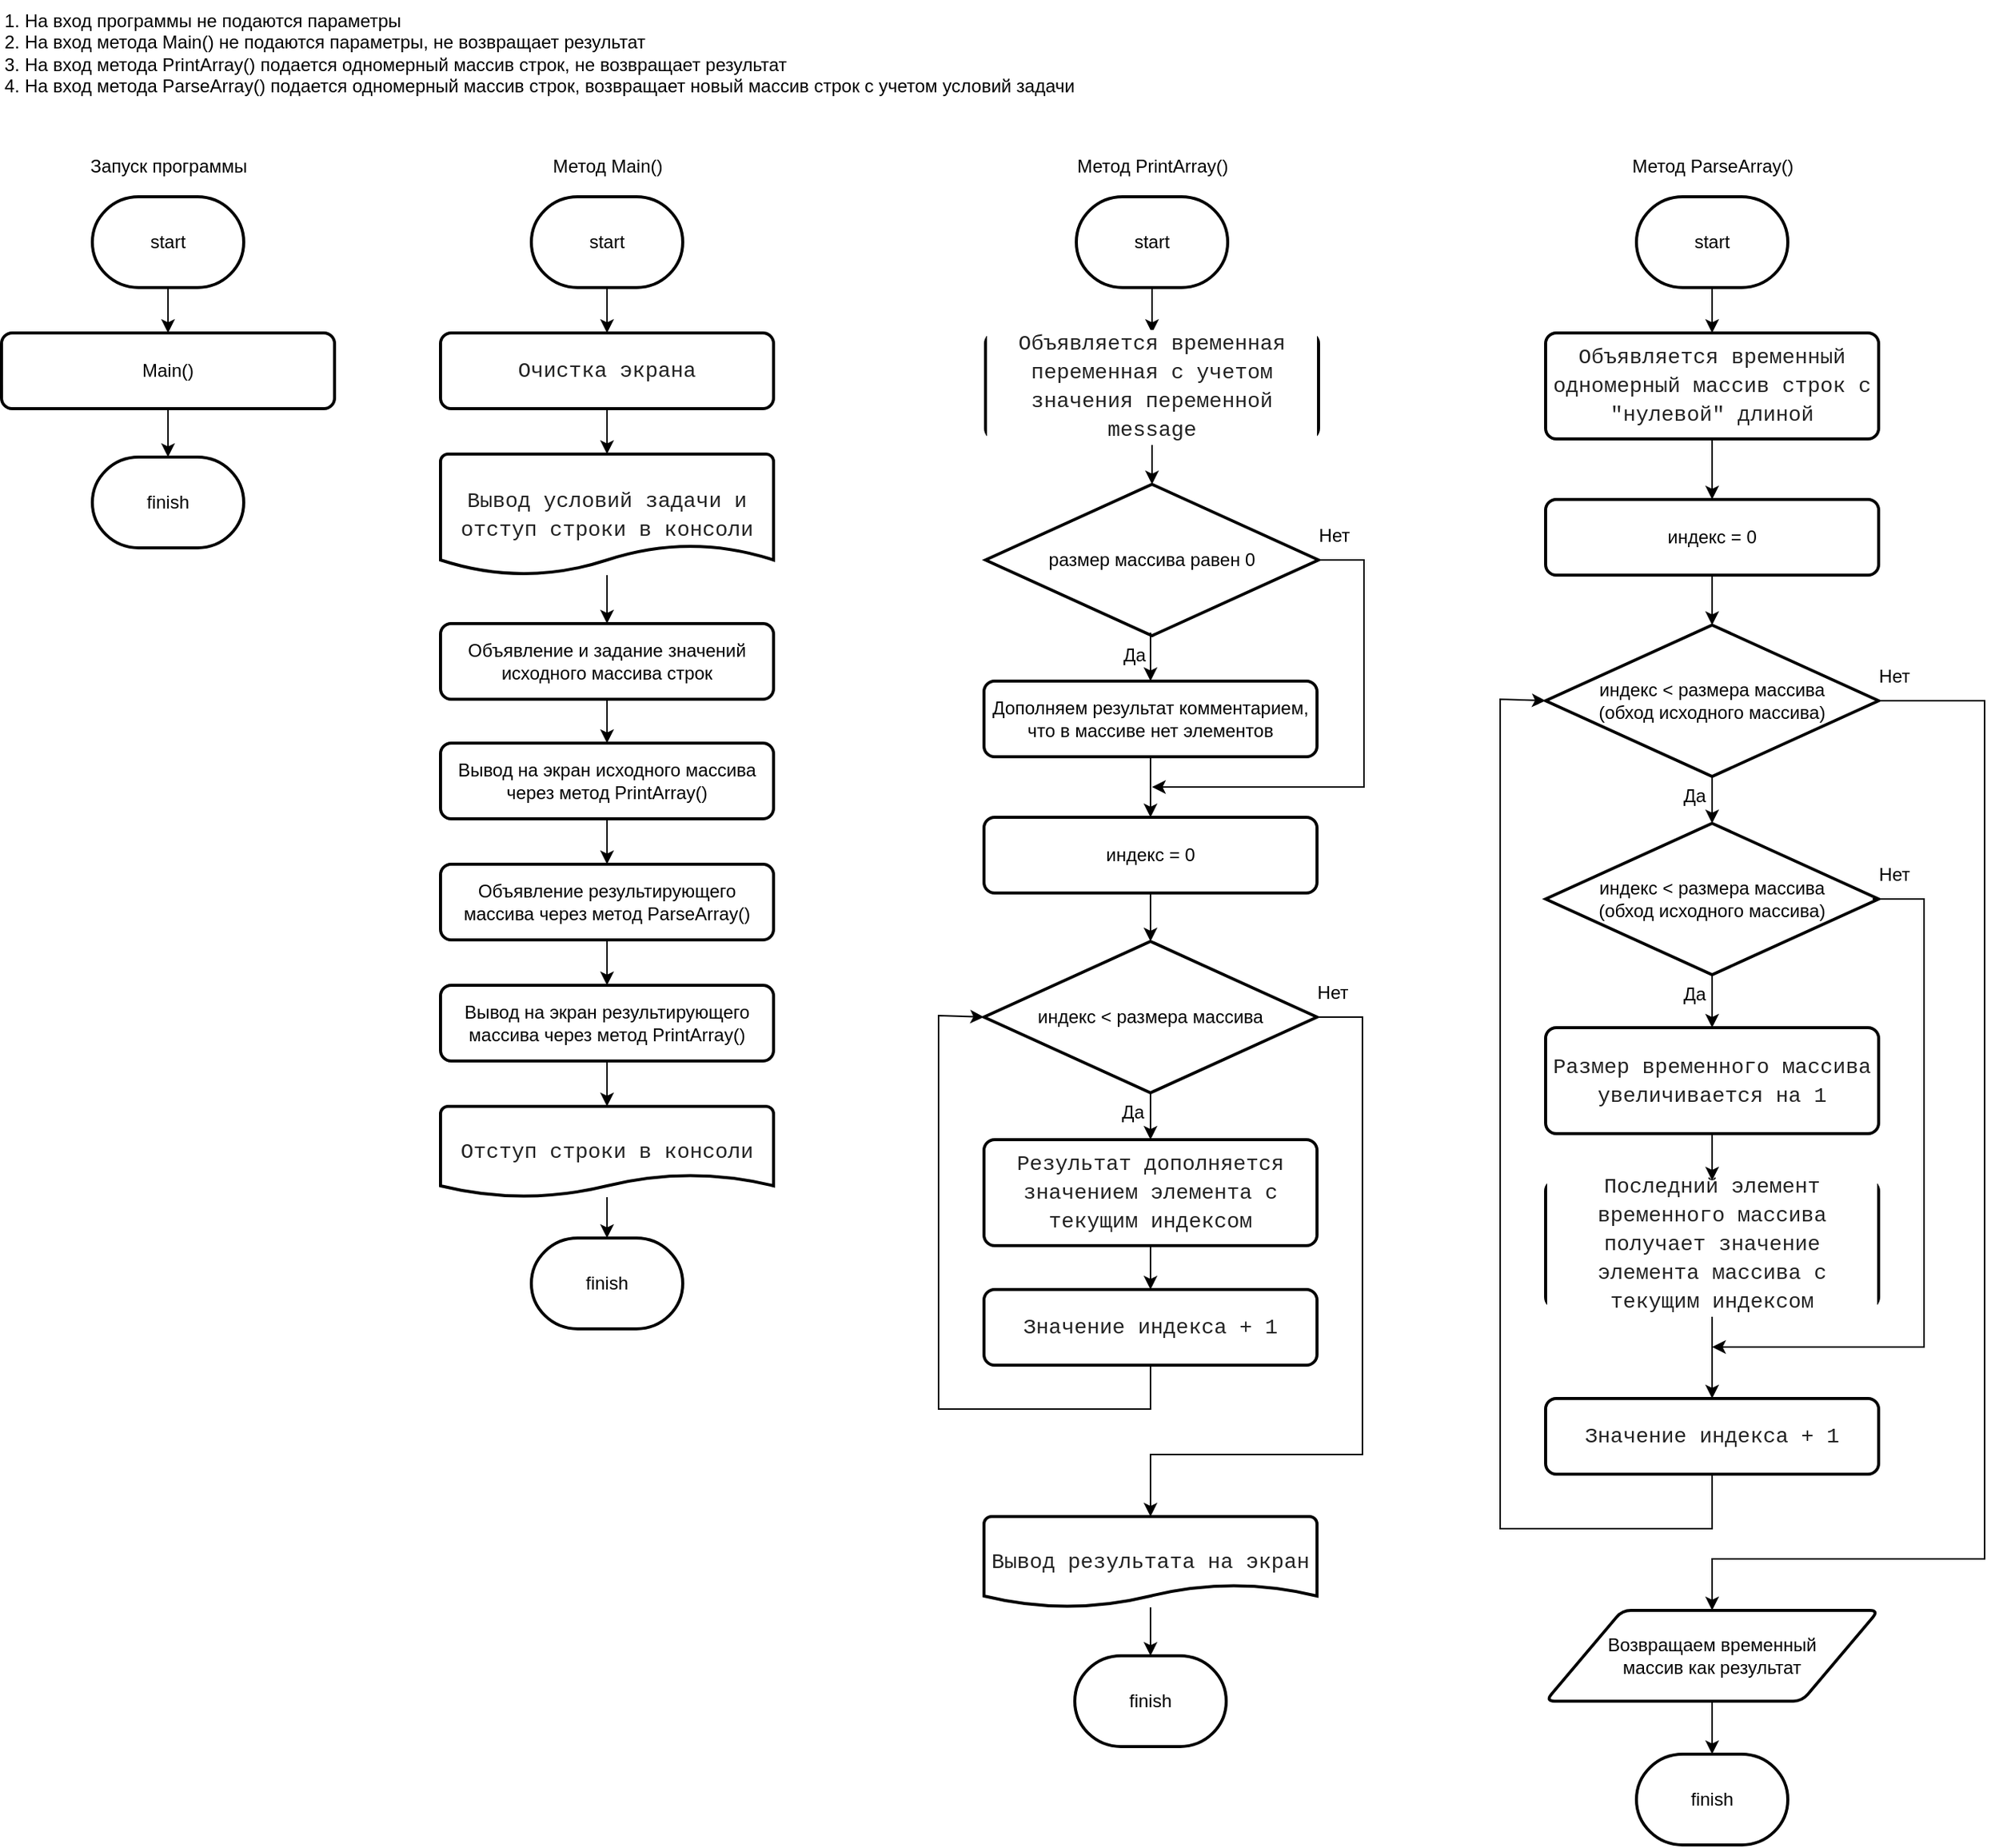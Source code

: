 <mxfile version="20.3.0" type="device"><diagram id="7E80cATUoo6KEwyE4FEr" name="Страница 1"><mxGraphModel dx="2489" dy="2034" grid="1" gridSize="10" guides="1" tooltips="1" connect="1" arrows="1" fold="1" page="1" pageScale="1" pageWidth="827" pageHeight="1169" math="0" shadow="0"><root><mxCell id="0"/><mxCell id="1" parent="0"/><mxCell id="2" value="Запуск программы" style="text;html=1;align=center;verticalAlign=middle;resizable=0;points=[];autosize=1;strokeColor=none;fillColor=none;" parent="1" vertex="1"><mxGeometry x="-740" y="30" width="120" height="20" as="geometry"/></mxCell><mxCell id="6" value="" style="edgeStyle=none;html=1;" parent="1" source="3" target="4" edge="1"><mxGeometry relative="1" as="geometry"/></mxCell><mxCell id="3" value="start" style="strokeWidth=2;html=1;shape=mxgraph.flowchart.terminator;whiteSpace=wrap;" parent="1" vertex="1"><mxGeometry x="-730" y="60" width="100" height="60" as="geometry"/></mxCell><mxCell id="7" value="" style="edgeStyle=none;html=1;" parent="1" source="4" target="5" edge="1"><mxGeometry relative="1" as="geometry"/></mxCell><mxCell id="4" value="Main()" style="rounded=1;whiteSpace=wrap;html=1;absoluteArcSize=1;arcSize=14;strokeWidth=2;" parent="1" vertex="1"><mxGeometry x="-790" y="150" width="220" height="50" as="geometry"/></mxCell><mxCell id="5" value="finish" style="strokeWidth=2;html=1;shape=mxgraph.flowchart.terminator;whiteSpace=wrap;" parent="1" vertex="1"><mxGeometry x="-730" y="232" width="100" height="60" as="geometry"/></mxCell><mxCell id="8" value="Метод Main()" style="text;html=1;align=center;verticalAlign=middle;resizable=0;points=[];autosize=1;strokeColor=none;fillColor=none;" parent="1" vertex="1"><mxGeometry x="-435" y="30" width="90" height="20" as="geometry"/></mxCell><mxCell id="6PQ4T2Z1rZys2nkNBtg_-24" value="" style="edgeStyle=orthogonalEdgeStyle;rounded=0;orthogonalLoop=1;jettySize=auto;html=1;" parent="1" source="10" target="15" edge="1"><mxGeometry relative="1" as="geometry"/></mxCell><mxCell id="10" value="start" style="strokeWidth=2;html=1;shape=mxgraph.flowchart.terminator;whiteSpace=wrap;" parent="1" vertex="1"><mxGeometry x="-440" y="60" width="100" height="60" as="geometry"/></mxCell><mxCell id="13" value="finish" style="strokeWidth=2;html=1;shape=mxgraph.flowchart.terminator;whiteSpace=wrap;" parent="1" vertex="1"><mxGeometry x="-440" y="748" width="100" height="60" as="geometry"/></mxCell><mxCell id="6PQ4T2Z1rZys2nkNBtg_-25" value="" style="edgeStyle=orthogonalEdgeStyle;rounded=0;orthogonalLoop=1;jettySize=auto;html=1;" parent="1" source="15" target="6PQ4T2Z1rZys2nkNBtg_-16" edge="1"><mxGeometry relative="1" as="geometry"/></mxCell><mxCell id="15" value="&lt;div style=&quot;background-color: rgb(255 , 255 , 255) ; font-family: &amp;quot;consolas&amp;quot; , &amp;quot;courier new&amp;quot; , monospace ; font-size: 14px ; line-height: 19px&quot;&gt;&lt;font color=&quot;#222222&quot;&gt;Очистка экрана&lt;/font&gt;&lt;/div&gt;" style="rounded=1;whiteSpace=wrap;html=1;absoluteArcSize=1;arcSize=14;strokeWidth=2;" parent="1" vertex="1"><mxGeometry x="-500" y="150" width="220" height="50" as="geometry"/></mxCell><mxCell id="6PQ4T2Z1rZys2nkNBtg_-27" value="" style="edgeStyle=orthogonalEdgeStyle;rounded=0;orthogonalLoop=1;jettySize=auto;html=1;" parent="1" source="16" target="6PQ4T2Z1rZys2nkNBtg_-17" edge="1"><mxGeometry relative="1" as="geometry"/></mxCell><mxCell id="16" value="Объявление и задание значений исходного массива строк" style="rounded=1;whiteSpace=wrap;html=1;absoluteArcSize=1;arcSize=14;strokeWidth=2;" parent="1" vertex="1"><mxGeometry x="-500" y="342" width="220" height="50" as="geometry"/></mxCell><mxCell id="6PQ4T2Z1rZys2nkNBtg_-26" value="" style="edgeStyle=orthogonalEdgeStyle;rounded=0;orthogonalLoop=1;jettySize=auto;html=1;" parent="1" source="6PQ4T2Z1rZys2nkNBtg_-16" target="16" edge="1"><mxGeometry relative="1" as="geometry"/></mxCell><mxCell id="6PQ4T2Z1rZys2nkNBtg_-16" value="&lt;div style=&quot;background-color: rgb(255, 255, 255); font-family: Consolas, &amp;quot;Courier New&amp;quot;, monospace; font-size: 14px; line-height: 19px;&quot;&gt;&lt;font color=&quot;#222222&quot;&gt;Вывод условий задачи и отступ строки в консоли&lt;/font&gt;&lt;/div&gt;" style="strokeWidth=2;html=1;shape=mxgraph.flowchart.document2;whiteSpace=wrap;size=0.25;" parent="1" vertex="1"><mxGeometry x="-500" y="230" width="220" height="80" as="geometry"/></mxCell><mxCell id="6PQ4T2Z1rZys2nkNBtg_-28" value="" style="edgeStyle=orthogonalEdgeStyle;rounded=0;orthogonalLoop=1;jettySize=auto;html=1;" parent="1" source="6PQ4T2Z1rZys2nkNBtg_-17" target="6PQ4T2Z1rZys2nkNBtg_-18" edge="1"><mxGeometry relative="1" as="geometry"/></mxCell><mxCell id="6PQ4T2Z1rZys2nkNBtg_-17" value="Вывод на экран исходного массива через метод PrintArray()" style="rounded=1;whiteSpace=wrap;html=1;absoluteArcSize=1;arcSize=14;strokeWidth=2;" parent="1" vertex="1"><mxGeometry x="-500" y="421" width="220" height="50" as="geometry"/></mxCell><mxCell id="6PQ4T2Z1rZys2nkNBtg_-29" value="" style="edgeStyle=orthogonalEdgeStyle;rounded=0;orthogonalLoop=1;jettySize=auto;html=1;" parent="1" source="6PQ4T2Z1rZys2nkNBtg_-18" target="6PQ4T2Z1rZys2nkNBtg_-19" edge="1"><mxGeometry relative="1" as="geometry"/></mxCell><mxCell id="6PQ4T2Z1rZys2nkNBtg_-18" value="Объявление результирующего массива через метод ParseArray()" style="rounded=1;whiteSpace=wrap;html=1;absoluteArcSize=1;arcSize=14;strokeWidth=2;" parent="1" vertex="1"><mxGeometry x="-500" y="501" width="220" height="50" as="geometry"/></mxCell><mxCell id="6PQ4T2Z1rZys2nkNBtg_-30" value="" style="edgeStyle=orthogonalEdgeStyle;rounded=0;orthogonalLoop=1;jettySize=auto;html=1;" parent="1" source="6PQ4T2Z1rZys2nkNBtg_-19" target="6PQ4T2Z1rZys2nkNBtg_-20" edge="1"><mxGeometry relative="1" as="geometry"/></mxCell><mxCell id="6PQ4T2Z1rZys2nkNBtg_-19" value="Вывод на экран результирующего массива через метод PrintArray()" style="rounded=1;whiteSpace=wrap;html=1;absoluteArcSize=1;arcSize=14;strokeWidth=2;" parent="1" vertex="1"><mxGeometry x="-500" y="581" width="220" height="50" as="geometry"/></mxCell><mxCell id="6PQ4T2Z1rZys2nkNBtg_-31" value="" style="edgeStyle=orthogonalEdgeStyle;rounded=0;orthogonalLoop=1;jettySize=auto;html=1;" parent="1" source="6PQ4T2Z1rZys2nkNBtg_-20" target="13" edge="1"><mxGeometry relative="1" as="geometry"/></mxCell><mxCell id="6PQ4T2Z1rZys2nkNBtg_-20" value="&lt;div style=&quot;background-color: rgb(255, 255, 255); font-family: Consolas, &amp;quot;Courier New&amp;quot;, monospace; font-size: 14px; line-height: 19px;&quot;&gt;&lt;font color=&quot;#222222&quot;&gt;Отступ строки в консоли&lt;/font&gt;&lt;/div&gt;" style="strokeWidth=2;html=1;shape=mxgraph.flowchart.document2;whiteSpace=wrap;size=0.25;" parent="1" vertex="1"><mxGeometry x="-500" y="661" width="220" height="60" as="geometry"/></mxCell><mxCell id="6PQ4T2Z1rZys2nkNBtg_-33" value="Метод PrintArray()" style="text;html=1;align=center;verticalAlign=middle;resizable=0;points=[];autosize=1;strokeColor=none;fillColor=none;" parent="1" vertex="1"><mxGeometry x="-90" y="25" width="120" height="30" as="geometry"/></mxCell><mxCell id="6PQ4T2Z1rZys2nkNBtg_-39" value="" style="edgeStyle=orthogonalEdgeStyle;rounded=0;orthogonalLoop=1;jettySize=auto;html=1;" parent="1" source="6PQ4T2Z1rZys2nkNBtg_-34" target="6PQ4T2Z1rZys2nkNBtg_-35" edge="1"><mxGeometry relative="1" as="geometry"/></mxCell><mxCell id="6PQ4T2Z1rZys2nkNBtg_-34" value="start" style="strokeWidth=2;html=1;shape=mxgraph.flowchart.terminator;whiteSpace=wrap;" parent="1" vertex="1"><mxGeometry x="-80" y="60" width="100" height="60" as="geometry"/></mxCell><mxCell id="6PQ4T2Z1rZys2nkNBtg_-63" value="" style="edgeStyle=orthogonalEdgeStyle;rounded=0;orthogonalLoop=1;jettySize=auto;html=1;" parent="1" source="6PQ4T2Z1rZys2nkNBtg_-35" target="6PQ4T2Z1rZys2nkNBtg_-60" edge="1"><mxGeometry relative="1" as="geometry"/></mxCell><mxCell id="6PQ4T2Z1rZys2nkNBtg_-35" value="&lt;div style=&quot;background-color: rgb(255 , 255 , 255) ; font-family: &amp;quot;consolas&amp;quot; , &amp;quot;courier new&amp;quot; , monospace ; font-size: 14px ; line-height: 19px&quot;&gt;&lt;font color=&quot;#222222&quot;&gt;Объявляется временная переменная с учетом значения переменной message&lt;/font&gt;&lt;/div&gt;" style="rounded=1;whiteSpace=wrap;html=1;absoluteArcSize=1;arcSize=14;strokeWidth=2;" parent="1" vertex="1"><mxGeometry x="-140" y="150" width="220" height="70" as="geometry"/></mxCell><mxCell id="6PQ4T2Z1rZys2nkNBtg_-41" value="" style="edgeStyle=orthogonalEdgeStyle;rounded=0;orthogonalLoop=1;jettySize=auto;html=1;" parent="1" source="6PQ4T2Z1rZys2nkNBtg_-36" target="6PQ4T2Z1rZys2nkNBtg_-37" edge="1"><mxGeometry relative="1" as="geometry"/></mxCell><mxCell id="6PQ4T2Z1rZys2nkNBtg_-48" style="edgeStyle=orthogonalEdgeStyle;rounded=0;orthogonalLoop=1;jettySize=auto;html=1;exitX=1;exitY=0.5;exitDx=0;exitDy=0;exitPerimeter=0;entryX=0.5;entryY=0;entryDx=0;entryDy=0;entryPerimeter=0;" parent="1" source="6PQ4T2Z1rZys2nkNBtg_-36" target="6PQ4T2Z1rZys2nkNBtg_-45" edge="1"><mxGeometry relative="1" as="geometry"><Array as="points"><mxPoint x="109" y="602"/><mxPoint x="109" y="891"/><mxPoint x="-31" y="891"/></Array></mxGeometry></mxCell><mxCell id="6PQ4T2Z1rZys2nkNBtg_-36" value="индекс &amp;lt; размера массива" style="strokeWidth=2;html=1;shape=mxgraph.flowchart.decision;whiteSpace=wrap;" parent="1" vertex="1"><mxGeometry x="-141" y="552" width="220" height="100" as="geometry"/></mxCell><mxCell id="6PQ4T2Z1rZys2nkNBtg_-42" value="" style="edgeStyle=orthogonalEdgeStyle;rounded=0;orthogonalLoop=1;jettySize=auto;html=1;" parent="1" source="6PQ4T2Z1rZys2nkNBtg_-37" target="6PQ4T2Z1rZys2nkNBtg_-38" edge="1"><mxGeometry relative="1" as="geometry"/></mxCell><mxCell id="6PQ4T2Z1rZys2nkNBtg_-37" value="&lt;div style=&quot;background-color: rgb(255 , 255 , 255) ; font-family: &amp;quot;consolas&amp;quot; , &amp;quot;courier new&amp;quot; , monospace ; font-size: 14px ; line-height: 19px&quot;&gt;&lt;font color=&quot;#222222&quot;&gt;Результат дополняется значением элемента с текущим индексом&lt;/font&gt;&lt;/div&gt;" style="rounded=1;whiteSpace=wrap;html=1;absoluteArcSize=1;arcSize=14;strokeWidth=2;" parent="1" vertex="1"><mxGeometry x="-141" y="683" width="220" height="70" as="geometry"/></mxCell><mxCell id="6PQ4T2Z1rZys2nkNBtg_-38" value="&lt;div style=&quot;background-color: rgb(255 , 255 , 255) ; font-family: &amp;quot;consolas&amp;quot; , &amp;quot;courier new&amp;quot; , monospace ; font-size: 14px ; line-height: 19px&quot;&gt;&lt;font color=&quot;#222222&quot;&gt;Значение индекса + 1&lt;/font&gt;&lt;/div&gt;" style="rounded=1;whiteSpace=wrap;html=1;absoluteArcSize=1;arcSize=14;strokeWidth=2;" parent="1" vertex="1"><mxGeometry x="-141" y="782" width="220" height="50" as="geometry"/></mxCell><mxCell id="6PQ4T2Z1rZys2nkNBtg_-43" value="Да" style="text;html=1;align=center;verticalAlign=middle;resizable=0;points=[];autosize=1;strokeColor=none;fillColor=none;" parent="1" vertex="1"><mxGeometry x="-63" y="650" width="40" height="30" as="geometry"/></mxCell><mxCell id="6PQ4T2Z1rZys2nkNBtg_-44" value="" style="endArrow=classic;html=1;rounded=0;exitX=0.5;exitY=1;exitDx=0;exitDy=0;entryX=0;entryY=0.5;entryDx=0;entryDy=0;entryPerimeter=0;" parent="1" source="6PQ4T2Z1rZys2nkNBtg_-38" target="6PQ4T2Z1rZys2nkNBtg_-36" edge="1"><mxGeometry width="50" height="50" relative="1" as="geometry"><mxPoint x="-31" y="771" as="sourcePoint"/><mxPoint x="19" y="721" as="targetPoint"/><Array as="points"><mxPoint x="-31" y="861"/><mxPoint x="-171" y="861"/><mxPoint x="-171" y="601"/></Array></mxGeometry></mxCell><mxCell id="6PQ4T2Z1rZys2nkNBtg_-59" value="" style="edgeStyle=orthogonalEdgeStyle;rounded=0;orthogonalLoop=1;jettySize=auto;html=1;" parent="1" source="6PQ4T2Z1rZys2nkNBtg_-45" target="6PQ4T2Z1rZys2nkNBtg_-58" edge="1"><mxGeometry relative="1" as="geometry"/></mxCell><mxCell id="6PQ4T2Z1rZys2nkNBtg_-45" value="&lt;div style=&quot;background-color: rgb(255, 255, 255); font-family: Consolas, &amp;quot;Courier New&amp;quot;, monospace; font-size: 14px; line-height: 19px;&quot;&gt;&lt;font color=&quot;#222222&quot;&gt;Вывод результата на экран&lt;/font&gt;&lt;/div&gt;" style="strokeWidth=2;html=1;shape=mxgraph.flowchart.document2;whiteSpace=wrap;size=0.25;" parent="1" vertex="1"><mxGeometry x="-141" y="932" width="220" height="60" as="geometry"/></mxCell><mxCell id="6PQ4T2Z1rZys2nkNBtg_-49" value="Нет" style="text;html=1;align=center;verticalAlign=middle;resizable=0;points=[];autosize=1;strokeColor=none;fillColor=none;" parent="1" vertex="1"><mxGeometry x="69" y="571" width="40" height="30" as="geometry"/></mxCell><mxCell id="6PQ4T2Z1rZys2nkNBtg_-52" value="Метод ParseArray()" style="text;html=1;align=center;verticalAlign=middle;resizable=0;points=[];autosize=1;strokeColor=none;fillColor=none;" parent="1" vertex="1"><mxGeometry x="275" y="25" width="130" height="30" as="geometry"/></mxCell><mxCell id="6PQ4T2Z1rZys2nkNBtg_-53" value="" style="edgeStyle=orthogonalEdgeStyle;rounded=0;orthogonalLoop=1;jettySize=auto;html=1;" parent="1" source="6PQ4T2Z1rZys2nkNBtg_-54" target="6PQ4T2Z1rZys2nkNBtg_-55" edge="1"><mxGeometry relative="1" as="geometry"/></mxCell><mxCell id="6PQ4T2Z1rZys2nkNBtg_-54" value="start" style="strokeWidth=2;html=1;shape=mxgraph.flowchart.terminator;whiteSpace=wrap;" parent="1" vertex="1"><mxGeometry x="290" y="60" width="100" height="60" as="geometry"/></mxCell><mxCell id="6PQ4T2Z1rZys2nkNBtg_-86" value="" style="edgeStyle=orthogonalEdgeStyle;rounded=0;orthogonalLoop=1;jettySize=auto;html=1;" parent="1" source="6PQ4T2Z1rZys2nkNBtg_-55" target="6PQ4T2Z1rZys2nkNBtg_-85" edge="1"><mxGeometry relative="1" as="geometry"/></mxCell><mxCell id="6PQ4T2Z1rZys2nkNBtg_-55" value="&lt;div style=&quot;background-color: rgb(255 , 255 , 255) ; font-family: &amp;quot;consolas&amp;quot; , &amp;quot;courier new&amp;quot; , monospace ; font-size: 14px ; line-height: 19px&quot;&gt;&lt;font color=&quot;#222222&quot;&gt;Объявляется временный одномерный массив строк с &quot;нулевой&quot; длиной&lt;/font&gt;&lt;/div&gt;" style="rounded=1;whiteSpace=wrap;html=1;absoluteArcSize=1;arcSize=14;strokeWidth=2;" parent="1" vertex="1"><mxGeometry x="230" y="150" width="220" height="70" as="geometry"/></mxCell><mxCell id="6PQ4T2Z1rZys2nkNBtg_-57" value="1. На вход программы не подаются параметры&lt;br&gt;2. На вход метода Main() не подаются параметры, не возвращает результат&lt;br&gt;3. На вход метода PrintArray() подается одномерный массив строк, не возвращает результат&lt;br&gt;4. На вход метода ParseArray() подается одномерный массив строк, возвращает новый массив строк с учетом условий задачи" style="text;html=1;align=left;verticalAlign=middle;resizable=0;points=[];autosize=1;strokeColor=none;fillColor=none;" parent="1" vertex="1"><mxGeometry x="-790" y="-70" width="730" height="70" as="geometry"/></mxCell><mxCell id="6PQ4T2Z1rZys2nkNBtg_-58" value="finish" style="strokeWidth=2;html=1;shape=mxgraph.flowchart.terminator;whiteSpace=wrap;" parent="1" vertex="1"><mxGeometry x="-81" y="1024" width="100" height="60" as="geometry"/></mxCell><mxCell id="6PQ4T2Z1rZys2nkNBtg_-60" value="размер массива равен 0" style="strokeWidth=2;html=1;shape=mxgraph.flowchart.decision;whiteSpace=wrap;" parent="1" vertex="1"><mxGeometry x="-140" y="250" width="220" height="100" as="geometry"/></mxCell><mxCell id="6PQ4T2Z1rZys2nkNBtg_-61" value="Да" style="text;html=1;align=center;verticalAlign=middle;resizable=0;points=[];autosize=1;strokeColor=none;fillColor=none;" parent="1" vertex="1"><mxGeometry x="-62" y="348" width="40" height="30" as="geometry"/></mxCell><mxCell id="6PQ4T2Z1rZys2nkNBtg_-62" value="Нет" style="text;html=1;align=center;verticalAlign=middle;resizable=0;points=[];autosize=1;strokeColor=none;fillColor=none;" parent="1" vertex="1"><mxGeometry x="70" y="269" width="40" height="30" as="geometry"/></mxCell><mxCell id="6PQ4T2Z1rZys2nkNBtg_-83" value="" style="edgeStyle=orthogonalEdgeStyle;rounded=0;orthogonalLoop=1;jettySize=auto;html=1;" parent="1" source="6PQ4T2Z1rZys2nkNBtg_-64" target="6PQ4T2Z1rZys2nkNBtg_-82" edge="1"><mxGeometry relative="1" as="geometry"/></mxCell><mxCell id="6PQ4T2Z1rZys2nkNBtg_-64" value="Дополняем результат комментарием, что в массиве нет элементов" style="rounded=1;whiteSpace=wrap;html=1;absoluteArcSize=1;arcSize=14;strokeWidth=2;" parent="1" vertex="1"><mxGeometry x="-141" y="380" width="220" height="50" as="geometry"/></mxCell><mxCell id="6PQ4T2Z1rZys2nkNBtg_-66" value="" style="endArrow=classic;html=1;rounded=0;exitX=0.775;exitY=0;exitDx=0;exitDy=0;exitPerimeter=0;entryX=0.5;entryY=0;entryDx=0;entryDy=0;" parent="1" source="6PQ4T2Z1rZys2nkNBtg_-61" target="6PQ4T2Z1rZys2nkNBtg_-64" edge="1"><mxGeometry width="50" height="50" relative="1" as="geometry"><mxPoint x="-30" y="550" as="sourcePoint"/><mxPoint x="20" y="500" as="targetPoint"/></mxGeometry></mxCell><mxCell id="6PQ4T2Z1rZys2nkNBtg_-68" value="" style="endArrow=classic;html=1;rounded=0;exitX=1;exitY=0.5;exitDx=0;exitDy=0;exitPerimeter=0;" parent="1" source="6PQ4T2Z1rZys2nkNBtg_-60" edge="1"><mxGeometry width="50" height="50" relative="1" as="geometry"><mxPoint x="-30" y="330" as="sourcePoint"/><mxPoint x="-30" y="450" as="targetPoint"/><Array as="points"><mxPoint x="110" y="300"/><mxPoint x="110" y="450"/></Array></mxGeometry></mxCell><mxCell id="6PQ4T2Z1rZys2nkNBtg_-70" value="индекс &amp;lt; размера массива&lt;br&gt;(обход исходного массива)" style="strokeWidth=2;html=1;shape=mxgraph.flowchart.decision;whiteSpace=wrap;" parent="1" vertex="1"><mxGeometry x="230" y="343" width="220" height="100" as="geometry"/></mxCell><mxCell id="6PQ4T2Z1rZys2nkNBtg_-71" value="" style="edgeStyle=orthogonalEdgeStyle;rounded=0;orthogonalLoop=1;jettySize=auto;html=1;" parent="1" source="6PQ4T2Z1rZys2nkNBtg_-72" target="6PQ4T2Z1rZys2nkNBtg_-73" edge="1"><mxGeometry relative="1" as="geometry"/></mxCell><mxCell id="6PQ4T2Z1rZys2nkNBtg_-72" value="&lt;div style=&quot;background-color: rgb(255 , 255 , 255) ; font-family: &amp;quot;consolas&amp;quot; , &amp;quot;courier new&amp;quot; , monospace ; font-size: 14px ; line-height: 19px&quot;&gt;&lt;font color=&quot;#222222&quot;&gt;Последний элемент временного массива получает значение элемента массива с текущим индексом&lt;/font&gt;&lt;/div&gt;" style="rounded=1;whiteSpace=wrap;html=1;absoluteArcSize=1;arcSize=14;strokeWidth=2;" parent="1" vertex="1"><mxGeometry x="230" y="710" width="220" height="84" as="geometry"/></mxCell><mxCell id="6PQ4T2Z1rZys2nkNBtg_-73" value="&lt;div style=&quot;background-color: rgb(255 , 255 , 255) ; font-family: &amp;quot;consolas&amp;quot; , &amp;quot;courier new&amp;quot; , monospace ; font-size: 14px ; line-height: 19px&quot;&gt;&lt;font color=&quot;#222222&quot;&gt;Значение индекса + 1&lt;/font&gt;&lt;/div&gt;" style="rounded=1;whiteSpace=wrap;html=1;absoluteArcSize=1;arcSize=14;strokeWidth=2;" parent="1" vertex="1"><mxGeometry x="230" y="854" width="220" height="50" as="geometry"/></mxCell><mxCell id="6PQ4T2Z1rZys2nkNBtg_-74" value="Да" style="text;html=1;align=center;verticalAlign=middle;resizable=0;points=[];autosize=1;strokeColor=none;fillColor=none;" parent="1" vertex="1"><mxGeometry x="308" y="441" width="40" height="30" as="geometry"/></mxCell><mxCell id="6PQ4T2Z1rZys2nkNBtg_-75" value="" style="endArrow=classic;html=1;rounded=0;exitX=0.5;exitY=1;exitDx=0;exitDy=0;entryX=0;entryY=0.5;entryDx=0;entryDy=0;entryPerimeter=0;" parent="1" source="6PQ4T2Z1rZys2nkNBtg_-73" target="6PQ4T2Z1rZys2nkNBtg_-70" edge="1"><mxGeometry width="50" height="50" relative="1" as="geometry"><mxPoint x="340" y="562" as="sourcePoint"/><mxPoint x="390" y="512" as="targetPoint"/><Array as="points"><mxPoint x="340" y="940"/><mxPoint x="200" y="940"/><mxPoint x="200" y="392"/></Array></mxGeometry></mxCell><mxCell id="6PQ4T2Z1rZys2nkNBtg_-76" value="Нет" style="text;html=1;align=center;verticalAlign=middle;resizable=0;points=[];autosize=1;strokeColor=none;fillColor=none;" parent="1" vertex="1"><mxGeometry x="440" y="362" width="40" height="30" as="geometry"/></mxCell><mxCell id="6PQ4T2Z1rZys2nkNBtg_-84" value="" style="edgeStyle=orthogonalEdgeStyle;rounded=0;orthogonalLoop=1;jettySize=auto;html=1;" parent="1" source="6PQ4T2Z1rZys2nkNBtg_-82" target="6PQ4T2Z1rZys2nkNBtg_-36" edge="1"><mxGeometry relative="1" as="geometry"/></mxCell><mxCell id="6PQ4T2Z1rZys2nkNBtg_-82" value="индекс = 0" style="rounded=1;whiteSpace=wrap;html=1;absoluteArcSize=1;arcSize=14;strokeWidth=2;" parent="1" vertex="1"><mxGeometry x="-141" y="470" width="220" height="50" as="geometry"/></mxCell><mxCell id="6PQ4T2Z1rZys2nkNBtg_-87" value="" style="edgeStyle=orthogonalEdgeStyle;rounded=0;orthogonalLoop=1;jettySize=auto;html=1;" parent="1" source="6PQ4T2Z1rZys2nkNBtg_-85" target="6PQ4T2Z1rZys2nkNBtg_-70" edge="1"><mxGeometry relative="1" as="geometry"/></mxCell><mxCell id="6PQ4T2Z1rZys2nkNBtg_-85" value="индекс = 0" style="rounded=1;whiteSpace=wrap;html=1;absoluteArcSize=1;arcSize=14;strokeWidth=2;" parent="1" vertex="1"><mxGeometry x="230" y="260" width="220" height="50" as="geometry"/></mxCell><mxCell id="6PQ4T2Z1rZys2nkNBtg_-90" value="индекс &amp;lt; размера массива&lt;br&gt;(обход исходного массива)" style="strokeWidth=2;html=1;shape=mxgraph.flowchart.decision;whiteSpace=wrap;" parent="1" vertex="1"><mxGeometry x="230" y="474" width="220" height="100" as="geometry"/></mxCell><mxCell id="6PQ4T2Z1rZys2nkNBtg_-91" value="Да" style="text;html=1;align=center;verticalAlign=middle;resizable=0;points=[];autosize=1;strokeColor=none;fillColor=none;" parent="1" vertex="1"><mxGeometry x="308" y="572" width="40" height="30" as="geometry"/></mxCell><mxCell id="6PQ4T2Z1rZys2nkNBtg_-92" value="Нет" style="text;html=1;align=center;verticalAlign=middle;resizable=0;points=[];autosize=1;strokeColor=none;fillColor=none;" parent="1" vertex="1"><mxGeometry x="440" y="493" width="40" height="30" as="geometry"/></mxCell><mxCell id="6PQ4T2Z1rZys2nkNBtg_-93" value="" style="endArrow=classic;html=1;rounded=0;exitX=0.5;exitY=1;exitDx=0;exitDy=0;exitPerimeter=0;entryX=0.5;entryY=0;entryDx=0;entryDy=0;entryPerimeter=0;" parent="1" source="6PQ4T2Z1rZys2nkNBtg_-70" target="6PQ4T2Z1rZys2nkNBtg_-90" edge="1"><mxGeometry width="50" height="50" relative="1" as="geometry"><mxPoint x="280" y="520" as="sourcePoint"/><mxPoint x="330" y="470" as="targetPoint"/></mxGeometry></mxCell><mxCell id="6PQ4T2Z1rZys2nkNBtg_-96" value="" style="edgeStyle=orthogonalEdgeStyle;rounded=0;orthogonalLoop=1;jettySize=auto;html=1;" parent="1" source="6PQ4T2Z1rZys2nkNBtg_-95" target="6PQ4T2Z1rZys2nkNBtg_-72" edge="1"><mxGeometry relative="1" as="geometry"/></mxCell><mxCell id="6PQ4T2Z1rZys2nkNBtg_-95" value="&lt;div style=&quot;background-color: rgb(255 , 255 , 255) ; font-family: &amp;quot;consolas&amp;quot; , &amp;quot;courier new&amp;quot; , monospace ; font-size: 14px ; line-height: 19px&quot;&gt;&lt;font color=&quot;#222222&quot;&gt;Размер временного массива увеличивается на 1&lt;/font&gt;&lt;/div&gt;" style="rounded=1;whiteSpace=wrap;html=1;absoluteArcSize=1;arcSize=14;strokeWidth=2;" parent="1" vertex="1"><mxGeometry x="230" y="609" width="220" height="70" as="geometry"/></mxCell><mxCell id="6PQ4T2Z1rZys2nkNBtg_-97" value="" style="endArrow=classic;html=1;rounded=0;" parent="1" source="6PQ4T2Z1rZys2nkNBtg_-90" target="6PQ4T2Z1rZys2nkNBtg_-95" edge="1"><mxGeometry width="50" height="50" relative="1" as="geometry"><mxPoint x="280" y="540" as="sourcePoint"/><mxPoint x="330" y="490" as="targetPoint"/></mxGeometry></mxCell><mxCell id="6PQ4T2Z1rZys2nkNBtg_-98" value="" style="endArrow=classic;html=1;rounded=0;exitX=0.15;exitY=1.033;exitDx=0;exitDy=0;exitPerimeter=0;" parent="1" source="6PQ4T2Z1rZys2nkNBtg_-92" edge="1"><mxGeometry width="50" height="50" relative="1" as="geometry"><mxPoint x="280" y="640" as="sourcePoint"/><mxPoint x="340" y="820" as="targetPoint"/><Array as="points"><mxPoint x="480" y="524"/><mxPoint x="480" y="820"/></Array></mxGeometry></mxCell><mxCell id="6PQ4T2Z1rZys2nkNBtg_-103" value="" style="edgeStyle=orthogonalEdgeStyle;rounded=0;orthogonalLoop=1;jettySize=auto;html=1;" parent="1" source="6PQ4T2Z1rZys2nkNBtg_-101" target="6PQ4T2Z1rZys2nkNBtg_-102" edge="1"><mxGeometry relative="1" as="geometry"/></mxCell><mxCell id="6PQ4T2Z1rZys2nkNBtg_-101" value="Возвращаем временный&lt;br&gt;массив как результат" style="shape=parallelogram;html=1;strokeWidth=2;perimeter=parallelogramPerimeter;whiteSpace=wrap;rounded=1;arcSize=12;size=0.23;" parent="1" vertex="1"><mxGeometry x="230" y="994" width="220" height="60" as="geometry"/></mxCell><mxCell id="6PQ4T2Z1rZys2nkNBtg_-102" value="finish" style="strokeWidth=2;html=1;shape=mxgraph.flowchart.terminator;whiteSpace=wrap;" parent="1" vertex="1"><mxGeometry x="290" y="1089" width="100" height="60" as="geometry"/></mxCell><mxCell id="6PQ4T2Z1rZys2nkNBtg_-104" value="" style="endArrow=classic;html=1;rounded=0;exitX=1;exitY=0.5;exitDx=0;exitDy=0;exitPerimeter=0;entryX=0.5;entryY=0;entryDx=0;entryDy=0;" parent="1" source="6PQ4T2Z1rZys2nkNBtg_-70" target="6PQ4T2Z1rZys2nkNBtg_-101" edge="1"><mxGeometry width="50" height="50" relative="1" as="geometry"><mxPoint x="280" y="830" as="sourcePoint"/><mxPoint x="330" y="780" as="targetPoint"/><Array as="points"><mxPoint x="520" y="393"/><mxPoint x="520" y="960"/><mxPoint x="340" y="960"/></Array></mxGeometry></mxCell></root></mxGraphModel></diagram></mxfile>